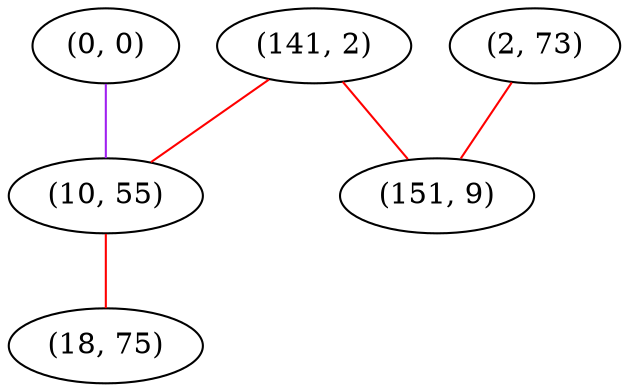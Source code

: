 graph "" {
"(0, 0)";
"(141, 2)";
"(2, 73)";
"(151, 9)";
"(10, 55)";
"(18, 75)";
"(0, 0)" -- "(10, 55)"  [color=purple, key=0, weight=4];
"(141, 2)" -- "(10, 55)"  [color=red, key=0, weight=1];
"(141, 2)" -- "(151, 9)"  [color=red, key=0, weight=1];
"(2, 73)" -- "(151, 9)"  [color=red, key=0, weight=1];
"(10, 55)" -- "(18, 75)"  [color=red, key=0, weight=1];
}
